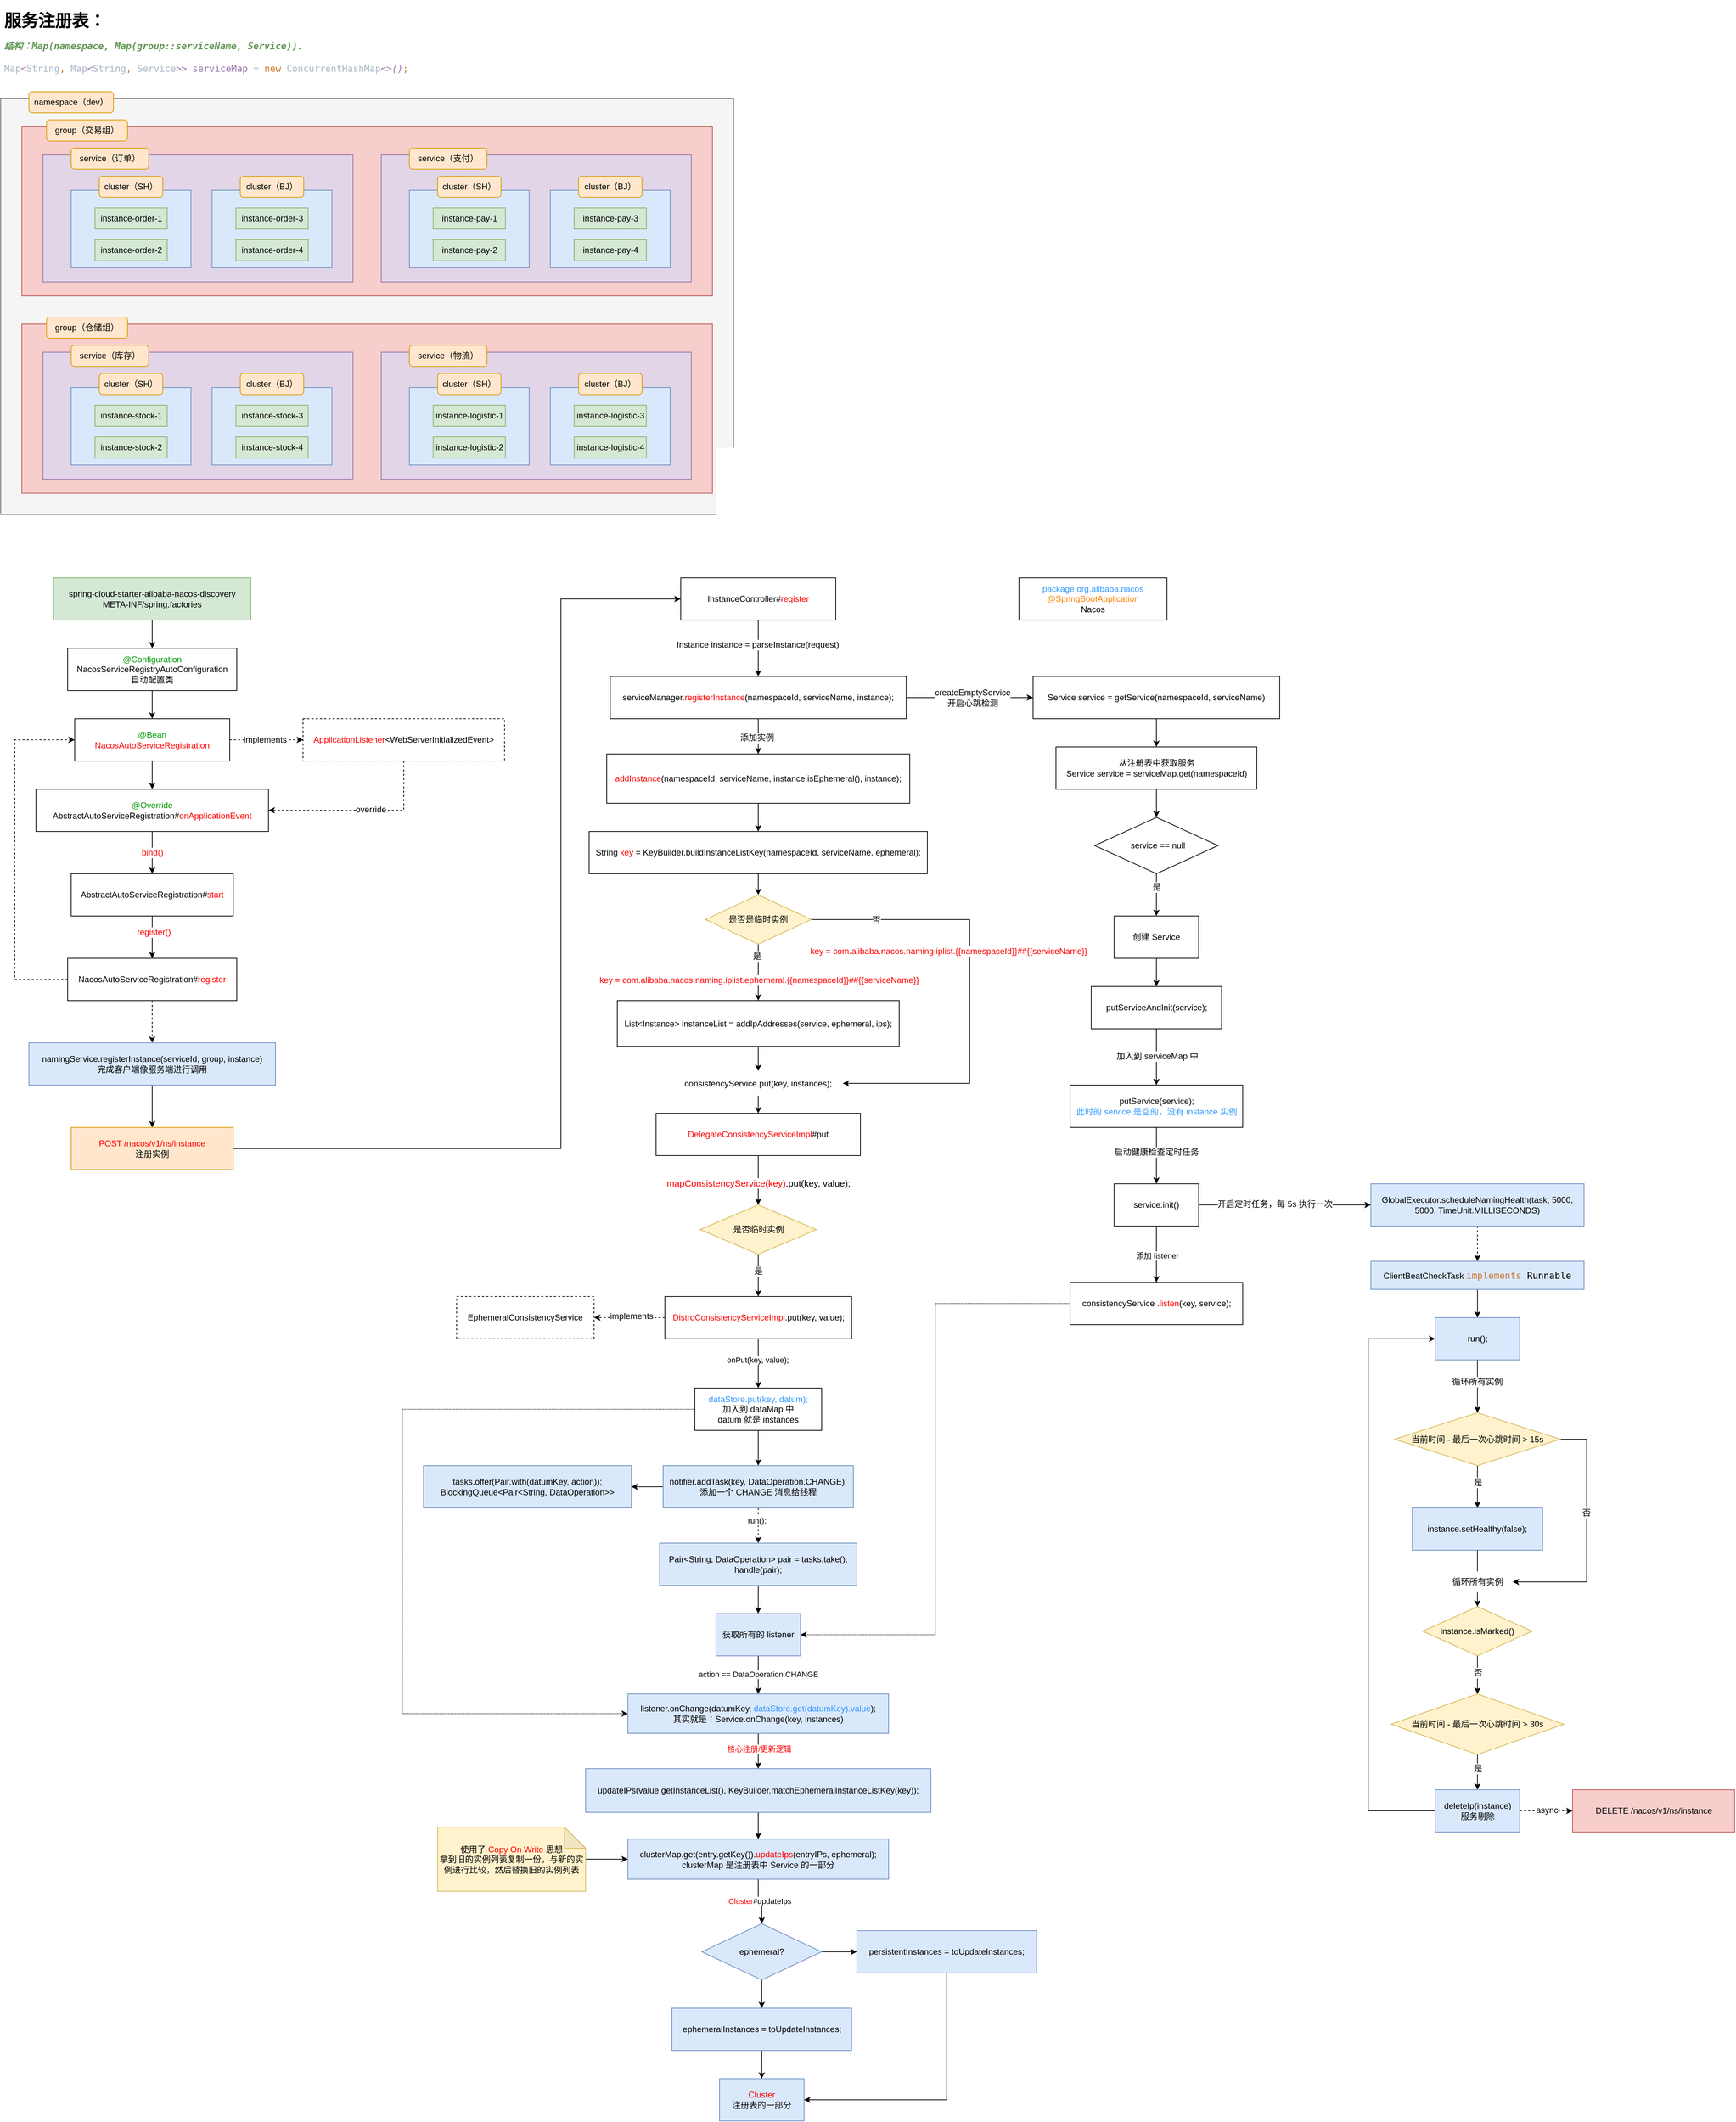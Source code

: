 <mxfile version="15.9.6" type="github">
  <diagram id="hunALPwYAO61CZnnPAhh" name="Page-1">
    <mxGraphModel dx="1395" dy="769" grid="1" gridSize="10" guides="1" tooltips="1" connect="1" arrows="1" fold="1" page="1" pageScale="1" pageWidth="827" pageHeight="1169" math="0" shadow="0">
      <root>
        <mxCell id="0" />
        <mxCell id="1" parent="0" />
        <mxCell id="QPYpN62NB8-uVr394qq1-2" value="&lt;span style=&quot;color: rgb(51 , 153 , 255)&quot;&gt;package org.alibaba.nacos&lt;/span&gt;&lt;font color=&quot;#ff8000&quot;&gt;&lt;br&gt;@SpringBootApplication&lt;br&gt;&lt;/font&gt;Nacos" style="rounded=0;whiteSpace=wrap;html=1;" parent="1" vertex="1">
          <mxGeometry x="1505" y="850" width="210" height="60" as="geometry" />
        </mxCell>
        <mxCell id="zgKmjXe5RocedFzESMuj-3" value="" style="edgeStyle=orthogonalEdgeStyle;rounded=0;orthogonalLoop=1;jettySize=auto;html=1;" parent="1" source="zgKmjXe5RocedFzESMuj-1" target="zgKmjXe5RocedFzESMuj-2" edge="1">
          <mxGeometry relative="1" as="geometry" />
        </mxCell>
        <mxCell id="zgKmjXe5RocedFzESMuj-1" value="spring-cloud-starter-alibaba-nacos-discovery&lt;br&gt;META-INF/spring.factories" style="rounded=0;whiteSpace=wrap;html=1;fillColor=#d5e8d4;strokeColor=#82b366;" parent="1" vertex="1">
          <mxGeometry x="135" y="850" width="280" height="60" as="geometry" />
        </mxCell>
        <mxCell id="zgKmjXe5RocedFzESMuj-6" value="" style="edgeStyle=orthogonalEdgeStyle;rounded=0;orthogonalLoop=1;jettySize=auto;html=1;fontFamily=Helvetica;fontSize=12;fontColor=none;" parent="1" source="zgKmjXe5RocedFzESMuj-2" target="zgKmjXe5RocedFzESMuj-5" edge="1">
          <mxGeometry relative="1" as="geometry" />
        </mxCell>
        <mxCell id="zgKmjXe5RocedFzESMuj-2" value="&lt;font color=&quot;#009900&quot;&gt;@Configuration&lt;br&gt;&lt;/font&gt;NacosServiceRegistryAutoConfiguration&lt;br&gt;自动配置类" style="whiteSpace=wrap;html=1;rounded=0;" parent="1" vertex="1">
          <mxGeometry x="155" y="950" width="240" height="60" as="geometry" />
        </mxCell>
        <mxCell id="zgKmjXe5RocedFzESMuj-8" value="" style="edgeStyle=orthogonalEdgeStyle;rounded=0;orthogonalLoop=1;jettySize=auto;html=1;fontFamily=Helvetica;fontSize=12;fontColor=none;dashed=1;" parent="1" source="zgKmjXe5RocedFzESMuj-5" target="zgKmjXe5RocedFzESMuj-7" edge="1">
          <mxGeometry relative="1" as="geometry" />
        </mxCell>
        <mxCell id="zgKmjXe5RocedFzESMuj-9" value="implements" style="edgeLabel;html=1;align=center;verticalAlign=middle;resizable=0;points=[];fontSize=12;fontFamily=Helvetica;fontColor=none;" parent="zgKmjXe5RocedFzESMuj-8" vertex="1" connectable="0">
          <mxGeometry x="0.038" y="-3" relative="1" as="geometry">
            <mxPoint x="-4" y="-3" as="offset" />
          </mxGeometry>
        </mxCell>
        <mxCell id="zgKmjXe5RocedFzESMuj-14" value="" style="edgeStyle=orthogonalEdgeStyle;rounded=0;orthogonalLoop=1;jettySize=auto;html=1;fontFamily=Helvetica;fontSize=12;fontColor=none;" parent="1" source="zgKmjXe5RocedFzESMuj-5" target="zgKmjXe5RocedFzESMuj-13" edge="1">
          <mxGeometry relative="1" as="geometry" />
        </mxCell>
        <mxCell id="zgKmjXe5RocedFzESMuj-5" value="&lt;font color=&quot;#009900&quot;&gt;@Bean&lt;br&gt;&lt;/font&gt;&lt;font color=&quot;#ff0000&quot;&gt;NacosAutoServiceRegistration&lt;/font&gt;" style="whiteSpace=wrap;html=1;rounded=0;" parent="1" vertex="1">
          <mxGeometry x="165" y="1050" width="220" height="60" as="geometry" />
        </mxCell>
        <mxCell id="zgKmjXe5RocedFzESMuj-23" style="edgeStyle=orthogonalEdgeStyle;rounded=0;orthogonalLoop=1;jettySize=auto;html=1;entryX=1;entryY=0.5;entryDx=0;entryDy=0;fontFamily=Helvetica;fontSize=12;fontColor=#FF0000;dashed=1;" parent="1" source="zgKmjXe5RocedFzESMuj-7" target="zgKmjXe5RocedFzESMuj-13" edge="1">
          <mxGeometry relative="1" as="geometry">
            <Array as="points">
              <mxPoint x="632" y="1180" />
            </Array>
          </mxGeometry>
        </mxCell>
        <mxCell id="zgKmjXe5RocedFzESMuj-24" value="override" style="edgeLabel;html=1;align=center;verticalAlign=middle;resizable=0;points=[];fontSize=12;fontFamily=Helvetica;fontColor=#000000;" parent="zgKmjXe5RocedFzESMuj-23" vertex="1" connectable="0">
          <mxGeometry x="-0.107" y="-1" relative="1" as="geometry">
            <mxPoint as="offset" />
          </mxGeometry>
        </mxCell>
        <mxCell id="zgKmjXe5RocedFzESMuj-7" value="&lt;font color=&quot;#ff0000&quot;&gt;ApplicationListener&lt;/font&gt;&amp;lt;WebServerInitializedEvent&amp;gt;" style="whiteSpace=wrap;html=1;rounded=0;dashed=1;" parent="1" vertex="1">
          <mxGeometry x="489" y="1050" width="286" height="60" as="geometry" />
        </mxCell>
        <mxCell id="zgKmjXe5RocedFzESMuj-18" value="bind()" style="edgeStyle=orthogonalEdgeStyle;rounded=0;orthogonalLoop=1;jettySize=auto;html=1;fontFamily=Helvetica;fontSize=12;fontColor=#FF0000;" parent="1" source="zgKmjXe5RocedFzESMuj-13" target="zgKmjXe5RocedFzESMuj-17" edge="1">
          <mxGeometry relative="1" as="geometry" />
        </mxCell>
        <mxCell id="zgKmjXe5RocedFzESMuj-13" value="&lt;font color=&quot;#009900&quot;&gt;@Override&lt;/font&gt;&lt;br&gt;AbstractAutoServiceRegistration#&lt;font color=&quot;#ff0000&quot;&gt;onApplicationEvent&lt;/font&gt;" style="whiteSpace=wrap;html=1;rounded=0;" parent="1" vertex="1">
          <mxGeometry x="110" y="1150" width="330" height="60" as="geometry" />
        </mxCell>
        <mxCell id="zgKmjXe5RocedFzESMuj-20" value="" style="edgeStyle=orthogonalEdgeStyle;rounded=0;orthogonalLoop=1;jettySize=auto;html=1;fontFamily=Helvetica;fontSize=12;fontColor=#FF0000;" parent="1" source="zgKmjXe5RocedFzESMuj-17" target="zgKmjXe5RocedFzESMuj-19" edge="1">
          <mxGeometry relative="1" as="geometry" />
        </mxCell>
        <mxCell id="zgKmjXe5RocedFzESMuj-22" value="register()" style="edgeLabel;html=1;align=center;verticalAlign=middle;resizable=0;points=[];fontSize=12;fontFamily=Helvetica;fontColor=#FF0000;" parent="zgKmjXe5RocedFzESMuj-20" vertex="1" connectable="0">
          <mxGeometry x="-0.257" y="2" relative="1" as="geometry">
            <mxPoint as="offset" />
          </mxGeometry>
        </mxCell>
        <mxCell id="zgKmjXe5RocedFzESMuj-17" value="AbstractAutoServiceRegistration#&lt;font color=&quot;#ff0000&quot;&gt;start&lt;/font&gt;" style="whiteSpace=wrap;html=1;rounded=0;" parent="1" vertex="1">
          <mxGeometry x="160" y="1270" width="230" height="60" as="geometry" />
        </mxCell>
        <mxCell id="zgKmjXe5RocedFzESMuj-28" value="" style="edgeStyle=orthogonalEdgeStyle;rounded=0;orthogonalLoop=1;jettySize=auto;html=1;dashed=1;fontFamily=Helvetica;fontSize=12;fontColor=#FF0000;" parent="1" source="zgKmjXe5RocedFzESMuj-19" target="zgKmjXe5RocedFzESMuj-27" edge="1">
          <mxGeometry relative="1" as="geometry" />
        </mxCell>
        <mxCell id="2PmmHMX1RF9NsNLcKvbn-105" style="edgeStyle=orthogonalEdgeStyle;rounded=0;orthogonalLoop=1;jettySize=auto;html=1;exitX=0;exitY=0.5;exitDx=0;exitDy=0;entryX=0;entryY=0.5;entryDx=0;entryDy=0;fontColor=#FF0000;dashed=1;" edge="1" parent="1" source="zgKmjXe5RocedFzESMuj-19" target="zgKmjXe5RocedFzESMuj-5">
          <mxGeometry relative="1" as="geometry">
            <Array as="points">
              <mxPoint x="80" y="1420" />
              <mxPoint x="80" y="1080" />
            </Array>
          </mxGeometry>
        </mxCell>
        <mxCell id="zgKmjXe5RocedFzESMuj-19" value="NacosAutoServiceRegistration#&lt;font color=&quot;#ff0000&quot;&gt;register&lt;/font&gt;" style="whiteSpace=wrap;html=1;rounded=0;" parent="1" vertex="1">
          <mxGeometry x="155" y="1390" width="240" height="60" as="geometry" />
        </mxCell>
        <mxCell id="zgKmjXe5RocedFzESMuj-30" value="" style="edgeStyle=orthogonalEdgeStyle;rounded=0;orthogonalLoop=1;jettySize=auto;html=1;fontFamily=Helvetica;fontSize=12;fontColor=#009900;" parent="1" source="zgKmjXe5RocedFzESMuj-27" target="zgKmjXe5RocedFzESMuj-29" edge="1">
          <mxGeometry relative="1" as="geometry" />
        </mxCell>
        <mxCell id="zgKmjXe5RocedFzESMuj-27" value="namingService.registerInstance(serviceId, group, instance)&lt;br&gt;完成客户端像服务端进行调用" style="whiteSpace=wrap;html=1;rounded=0;fillColor=#dae8fc;strokeColor=#6c8ebf;" parent="1" vertex="1">
          <mxGeometry x="100" y="1510" width="350" height="60" as="geometry" />
        </mxCell>
        <mxCell id="zgKmjXe5RocedFzESMuj-32" style="edgeStyle=orthogonalEdgeStyle;rounded=0;orthogonalLoop=1;jettySize=auto;html=1;exitX=1;exitY=0.5;exitDx=0;exitDy=0;fontFamily=Helvetica;fontSize=12;fontColor=#000000;entryX=0;entryY=0.5;entryDx=0;entryDy=0;" parent="1" source="zgKmjXe5RocedFzESMuj-29" target="zgKmjXe5RocedFzESMuj-31" edge="1">
          <mxGeometry relative="1" as="geometry">
            <mxPoint x="825" y="1440" as="targetPoint" />
            <Array as="points">
              <mxPoint x="855" y="1660" />
              <mxPoint x="855" y="880" />
            </Array>
          </mxGeometry>
        </mxCell>
        <mxCell id="zgKmjXe5RocedFzESMuj-29" value="&lt;font color=&quot;#ff0000&quot;&gt;POST /nacos/v1/ns/instance&lt;/font&gt;&lt;br&gt;注册实例" style="whiteSpace=wrap;html=1;rounded=0;fillColor=#ffe6cc;strokeColor=#d79b00;" parent="1" vertex="1">
          <mxGeometry x="160" y="1630" width="230" height="60" as="geometry" />
        </mxCell>
        <mxCell id="zgKmjXe5RocedFzESMuj-34" value="" style="edgeStyle=orthogonalEdgeStyle;rounded=0;orthogonalLoop=1;jettySize=auto;html=1;fontFamily=Helvetica;fontSize=12;fontColor=#000000;" parent="1" source="zgKmjXe5RocedFzESMuj-31" target="zgKmjXe5RocedFzESMuj-33" edge="1">
          <mxGeometry relative="1" as="geometry" />
        </mxCell>
        <mxCell id="zgKmjXe5RocedFzESMuj-35" value="Instance instance = parseInstance(request)" style="edgeLabel;html=1;align=center;verticalAlign=middle;resizable=0;points=[];fontSize=12;fontFamily=Helvetica;fontColor=#000000;" parent="zgKmjXe5RocedFzESMuj-34" vertex="1" connectable="0">
          <mxGeometry x="-0.125" y="-1" relative="1" as="geometry">
            <mxPoint as="offset" />
          </mxGeometry>
        </mxCell>
        <mxCell id="zgKmjXe5RocedFzESMuj-31" value="&lt;font color=&quot;#000000&quot;&gt;InstanceController#&lt;/font&gt;&lt;font color=&quot;#ff0000&quot;&gt;register&lt;/font&gt;" style="rounded=0;whiteSpace=wrap;html=1;fontFamily=Helvetica;fontSize=12;fontColor=#009900;fillColor=none;gradientColor=none;" parent="1" vertex="1">
          <mxGeometry x="1025" y="850" width="220" height="60" as="geometry" />
        </mxCell>
        <mxCell id="zgKmjXe5RocedFzESMuj-37" value="" style="edgeStyle=orthogonalEdgeStyle;rounded=0;orthogonalLoop=1;jettySize=auto;html=1;fontFamily=Helvetica;fontSize=12;fontColor=#000000;" parent="1" source="zgKmjXe5RocedFzESMuj-33" target="zgKmjXe5RocedFzESMuj-36" edge="1">
          <mxGeometry relative="1" as="geometry" />
        </mxCell>
        <mxCell id="zgKmjXe5RocedFzESMuj-38" value="createEmptyService&lt;br&gt;开启心跳检测" style="edgeLabel;html=1;align=center;verticalAlign=middle;resizable=0;points=[];fontSize=12;fontFamily=Helvetica;fontColor=#000000;" parent="zgKmjXe5RocedFzESMuj-37" vertex="1" connectable="0">
          <mxGeometry x="-0.365" y="-4" relative="1" as="geometry">
            <mxPoint x="37" y="-4" as="offset" />
          </mxGeometry>
        </mxCell>
        <mxCell id="zgKmjXe5RocedFzESMuj-100" value="" style="edgeStyle=orthogonalEdgeStyle;rounded=0;orthogonalLoop=1;jettySize=auto;html=1;fontFamily=Helvetica;fontSize=12;fontColor=#000000;" parent="1" source="zgKmjXe5RocedFzESMuj-33" target="zgKmjXe5RocedFzESMuj-99" edge="1">
          <mxGeometry relative="1" as="geometry" />
        </mxCell>
        <mxCell id="zgKmjXe5RocedFzESMuj-101" value="添加实例" style="edgeLabel;html=1;align=center;verticalAlign=middle;resizable=0;points=[];fontSize=12;fontFamily=Helvetica;fontColor=#000000;" parent="zgKmjXe5RocedFzESMuj-100" vertex="1" connectable="0">
          <mxGeometry x="0.05" y="-2" relative="1" as="geometry">
            <mxPoint as="offset" />
          </mxGeometry>
        </mxCell>
        <mxCell id="zgKmjXe5RocedFzESMuj-33" value="&lt;font color=&quot;#000000&quot;&gt;serviceManager.&lt;/font&gt;&lt;font color=&quot;#ff0000&quot;&gt;registerInstance&lt;/font&gt;&lt;font color=&quot;#000000&quot;&gt;(namespaceId, serviceName, instance);&lt;/font&gt;" style="whiteSpace=wrap;html=1;fillColor=none;fontColor=#009900;rounded=0;gradientColor=none;" parent="1" vertex="1">
          <mxGeometry x="925" y="990" width="420" height="60" as="geometry" />
        </mxCell>
        <mxCell id="zgKmjXe5RocedFzESMuj-40" value="" style="edgeStyle=orthogonalEdgeStyle;rounded=0;orthogonalLoop=1;jettySize=auto;html=1;fontFamily=Helvetica;fontSize=12;fontColor=#000000;" parent="1" source="zgKmjXe5RocedFzESMuj-36" target="zgKmjXe5RocedFzESMuj-39" edge="1">
          <mxGeometry relative="1" as="geometry" />
        </mxCell>
        <mxCell id="zgKmjXe5RocedFzESMuj-36" value="&lt;font color=&quot;#000000&quot;&gt;Service service = getService(namespaceId, serviceName)&lt;/font&gt;" style="whiteSpace=wrap;html=1;fillColor=none;fontColor=#009900;rounded=0;gradientColor=none;" parent="1" vertex="1">
          <mxGeometry x="1525" y="990" width="350" height="60" as="geometry" />
        </mxCell>
        <mxCell id="zgKmjXe5RocedFzESMuj-46" value="" style="edgeStyle=orthogonalEdgeStyle;rounded=0;orthogonalLoop=1;jettySize=auto;html=1;fontFamily=Helvetica;fontSize=12;fontColor=#000000;" parent="1" source="zgKmjXe5RocedFzESMuj-39" target="zgKmjXe5RocedFzESMuj-45" edge="1">
          <mxGeometry relative="1" as="geometry" />
        </mxCell>
        <mxCell id="zgKmjXe5RocedFzESMuj-39" value="&lt;span style=&quot;color: rgb(0 , 0 , 0) ; background-color: rgb(255 , 255 , 255)&quot;&gt;从注册表中获取服务&lt;/span&gt;&lt;br style=&quot;color: rgb(0 , 0 , 0)&quot;&gt;&lt;span style=&quot;color: rgb(0 , 0 , 0) ; background-color: rgb(255 , 255 , 255)&quot;&gt;Service service = serviceMap.get(namespaceId)&lt;/span&gt;" style="whiteSpace=wrap;html=1;fillColor=none;fontColor=#009900;rounded=0;gradientColor=none;" parent="1" vertex="1">
          <mxGeometry x="1557.5" y="1090" width="285" height="60" as="geometry" />
        </mxCell>
        <mxCell id="zgKmjXe5RocedFzESMuj-48" value="" style="edgeStyle=orthogonalEdgeStyle;rounded=0;orthogonalLoop=1;jettySize=auto;html=1;fontFamily=Helvetica;fontSize=12;fontColor=#000000;" parent="1" source="zgKmjXe5RocedFzESMuj-45" target="zgKmjXe5RocedFzESMuj-47" edge="1">
          <mxGeometry relative="1" as="geometry" />
        </mxCell>
        <mxCell id="zgKmjXe5RocedFzESMuj-49" value="是" style="edgeLabel;html=1;align=center;verticalAlign=middle;resizable=0;points=[];fontSize=12;fontFamily=Helvetica;fontColor=#000000;" parent="zgKmjXe5RocedFzESMuj-48" vertex="1" connectable="0">
          <mxGeometry x="-0.367" relative="1" as="geometry">
            <mxPoint as="offset" />
          </mxGeometry>
        </mxCell>
        <mxCell id="zgKmjXe5RocedFzESMuj-45" value="&lt;span style=&quot;color: rgb(0 , 0 , 0) ; background-color: rgb(255 , 255 , 255)&quot;&gt;&amp;nbsp;service == null&lt;/span&gt;" style="rhombus;whiteSpace=wrap;html=1;fillColor=none;fontColor=#009900;rounded=0;gradientColor=none;" parent="1" vertex="1">
          <mxGeometry x="1612.5" y="1190" width="175" height="80" as="geometry" />
        </mxCell>
        <mxCell id="zgKmjXe5RocedFzESMuj-51" value="" style="edgeStyle=orthogonalEdgeStyle;rounded=0;orthogonalLoop=1;jettySize=auto;html=1;fontFamily=Helvetica;fontSize=12;fontColor=#000000;" parent="1" source="zgKmjXe5RocedFzESMuj-47" target="zgKmjXe5RocedFzESMuj-50" edge="1">
          <mxGeometry relative="1" as="geometry" />
        </mxCell>
        <mxCell id="zgKmjXe5RocedFzESMuj-47" value="&lt;font color=&quot;#000000&quot;&gt;创建 Service&lt;/font&gt;" style="whiteSpace=wrap;html=1;fillColor=none;fontColor=#009900;rounded=0;gradientColor=none;" parent="1" vertex="1">
          <mxGeometry x="1640" y="1330" width="120" height="60" as="geometry" />
        </mxCell>
        <mxCell id="zgKmjXe5RocedFzESMuj-54" value="" style="edgeStyle=orthogonalEdgeStyle;rounded=0;orthogonalLoop=1;jettySize=auto;html=1;fontFamily=Helvetica;fontSize=12;fontColor=#000000;" parent="1" source="zgKmjXe5RocedFzESMuj-50" target="zgKmjXe5RocedFzESMuj-53" edge="1">
          <mxGeometry relative="1" as="geometry" />
        </mxCell>
        <mxCell id="zgKmjXe5RocedFzESMuj-55" value="加入到&amp;nbsp;serviceMap 中" style="edgeLabel;html=1;align=center;verticalAlign=middle;resizable=0;points=[];fontSize=12;fontFamily=Helvetica;fontColor=#000000;" parent="zgKmjXe5RocedFzESMuj-54" vertex="1" connectable="0">
          <mxGeometry x="-0.025" y="1" relative="1" as="geometry">
            <mxPoint as="offset" />
          </mxGeometry>
        </mxCell>
        <mxCell id="zgKmjXe5RocedFzESMuj-50" value="&lt;font color=&quot;#000000&quot;&gt;putServiceAndInit(service);&lt;/font&gt;" style="whiteSpace=wrap;html=1;fillColor=none;fontColor=#009900;rounded=0;gradientColor=none;" parent="1" vertex="1">
          <mxGeometry x="1607.5" y="1430" width="185" height="60" as="geometry" />
        </mxCell>
        <mxCell id="zgKmjXe5RocedFzESMuj-57" value="" style="edgeStyle=orthogonalEdgeStyle;rounded=0;orthogonalLoop=1;jettySize=auto;html=1;fontFamily=Helvetica;fontSize=12;fontColor=#000000;" parent="1" source="zgKmjXe5RocedFzESMuj-53" target="zgKmjXe5RocedFzESMuj-56" edge="1">
          <mxGeometry relative="1" as="geometry" />
        </mxCell>
        <mxCell id="zgKmjXe5RocedFzESMuj-58" value="启动健康检查定时任务" style="edgeLabel;html=1;align=center;verticalAlign=middle;resizable=0;points=[];fontSize=12;fontFamily=Helvetica;fontColor=#000000;" parent="zgKmjXe5RocedFzESMuj-57" vertex="1" connectable="0">
          <mxGeometry x="-0.125" relative="1" as="geometry">
            <mxPoint as="offset" />
          </mxGeometry>
        </mxCell>
        <mxCell id="zgKmjXe5RocedFzESMuj-53" value="&lt;font color=&quot;#000000&quot;&gt;putService(service);&lt;/font&gt;&lt;br&gt;&lt;font color=&quot;#3399ff&quot;&gt;此时的 service 是空的，没有 instance 实例&lt;/font&gt;" style="whiteSpace=wrap;html=1;fillColor=none;fontColor=#009900;rounded=0;gradientColor=none;" parent="1" vertex="1">
          <mxGeometry x="1577.5" y="1570" width="245" height="60" as="geometry" />
        </mxCell>
        <mxCell id="zgKmjXe5RocedFzESMuj-60" value="" style="edgeStyle=orthogonalEdgeStyle;rounded=0;orthogonalLoop=1;jettySize=auto;html=1;fontFamily=Helvetica;fontSize=12;fontColor=#3399FF;" parent="1" source="zgKmjXe5RocedFzESMuj-56" target="zgKmjXe5RocedFzESMuj-59" edge="1">
          <mxGeometry relative="1" as="geometry" />
        </mxCell>
        <mxCell id="zgKmjXe5RocedFzESMuj-61" value="开启定时任务，每 5s 执行一次" style="edgeLabel;html=1;align=center;verticalAlign=middle;resizable=0;points=[];fontSize=12;fontFamily=Helvetica;fontColor=#000000;" parent="zgKmjXe5RocedFzESMuj-60" vertex="1" connectable="0">
          <mxGeometry x="-0.12" y="1" relative="1" as="geometry">
            <mxPoint as="offset" />
          </mxGeometry>
        </mxCell>
        <mxCell id="2PmmHMX1RF9NsNLcKvbn-2" value="" style="edgeStyle=orthogonalEdgeStyle;rounded=0;orthogonalLoop=1;jettySize=auto;html=1;fontColor=#000000;" edge="1" parent="1" source="zgKmjXe5RocedFzESMuj-56" target="2PmmHMX1RF9NsNLcKvbn-1">
          <mxGeometry relative="1" as="geometry" />
        </mxCell>
        <mxCell id="2PmmHMX1RF9NsNLcKvbn-3" value="添加 listener" style="edgeLabel;html=1;align=center;verticalAlign=middle;resizable=0;points=[];fontColor=#000000;" vertex="1" connectable="0" parent="2PmmHMX1RF9NsNLcKvbn-2">
          <mxGeometry x="0.05" y="1" relative="1" as="geometry">
            <mxPoint as="offset" />
          </mxGeometry>
        </mxCell>
        <mxCell id="zgKmjXe5RocedFzESMuj-56" value="&lt;font color=&quot;#000000&quot;&gt;service.init()&lt;/font&gt;" style="whiteSpace=wrap;html=1;fillColor=none;fontColor=#009900;rounded=0;gradientColor=none;" parent="1" vertex="1">
          <mxGeometry x="1640" y="1710" width="120" height="60" as="geometry" />
        </mxCell>
        <mxCell id="zgKmjXe5RocedFzESMuj-65" value="" style="edgeStyle=orthogonalEdgeStyle;rounded=0;orthogonalLoop=1;jettySize=auto;html=1;fontFamily=Helvetica;fontSize=12;fontColor=#000000;dashed=1;" parent="1" source="zgKmjXe5RocedFzESMuj-59" target="zgKmjXe5RocedFzESMuj-64" edge="1">
          <mxGeometry relative="1" as="geometry" />
        </mxCell>
        <mxCell id="zgKmjXe5RocedFzESMuj-59" value="&lt;font color=&quot;#000000&quot;&gt;GlobalExecutor.scheduleNamingHealth(task, 5000, 5000, TimeUnit.MILLISECONDS)&lt;/font&gt;" style="whiteSpace=wrap;html=1;fillColor=#dae8fc;rounded=0;strokeColor=#6c8ebf;" parent="1" vertex="1">
          <mxGeometry x="2004.35" y="1710" width="302.5" height="60" as="geometry" />
        </mxCell>
        <mxCell id="zgKmjXe5RocedFzESMuj-67" value="" style="edgeStyle=orthogonalEdgeStyle;rounded=0;orthogonalLoop=1;jettySize=auto;html=1;fontFamily=Helvetica;fontSize=12;fontColor=#000000;exitX=0.5;exitY=1;exitDx=0;exitDy=0;" parent="1" source="zgKmjXe5RocedFzESMuj-77" target="zgKmjXe5RocedFzESMuj-70" edge="1">
          <mxGeometry relative="1" as="geometry">
            <mxPoint x="2260.6" y="2010" as="sourcePoint" />
            <mxPoint x="2155.6" y="2035" as="targetPoint" />
            <Array as="points">
              <mxPoint x="2155.6" y="1990" />
              <mxPoint x="2155.6" y="1990" />
            </Array>
          </mxGeometry>
        </mxCell>
        <mxCell id="zgKmjXe5RocedFzESMuj-68" value="循环所有实例" style="edgeLabel;html=1;align=center;verticalAlign=middle;resizable=0;points=[];fontSize=12;fontFamily=Helvetica;fontColor=#000000;" parent="zgKmjXe5RocedFzESMuj-67" vertex="1" connectable="0">
          <mxGeometry x="-0.173" y="-1" relative="1" as="geometry">
            <mxPoint as="offset" />
          </mxGeometry>
        </mxCell>
        <mxCell id="zgKmjXe5RocedFzESMuj-78" value="" style="edgeStyle=orthogonalEdgeStyle;rounded=0;orthogonalLoop=1;jettySize=auto;html=1;fontFamily=Helvetica;fontSize=12;fontColor=#000000;" parent="1" source="zgKmjXe5RocedFzESMuj-64" target="zgKmjXe5RocedFzESMuj-77" edge="1">
          <mxGeometry relative="1" as="geometry" />
        </mxCell>
        <mxCell id="zgKmjXe5RocedFzESMuj-64" value="ClientBeatCheckTask&amp;nbsp;&lt;span style=&quot;font-family: &amp;#34;jetbrains mono&amp;#34; , monospace ; font-size: 9.8pt ; color: rgb(204 , 120 , 50)&quot;&gt;implements &lt;/span&gt;&lt;span style=&quot;font-family: &amp;#34;jetbrains mono&amp;#34; , monospace ; font-size: 9.8pt&quot;&gt;&lt;font color=&quot;#000000&quot;&gt;Runnable&lt;/font&gt;&lt;/span&gt;" style="whiteSpace=wrap;html=1;fillColor=#dae8fc;rounded=0;strokeColor=#6c8ebf;" parent="1" vertex="1">
          <mxGeometry x="2004.35" y="1820" width="302.5" height="40" as="geometry" />
        </mxCell>
        <mxCell id="zgKmjXe5RocedFzESMuj-72" value="" style="edgeStyle=orthogonalEdgeStyle;rounded=0;orthogonalLoop=1;jettySize=auto;html=1;fontFamily=Helvetica;fontSize=12;fontColor=#000000;" parent="1" source="zgKmjXe5RocedFzESMuj-70" target="zgKmjXe5RocedFzESMuj-71" edge="1">
          <mxGeometry relative="1" as="geometry" />
        </mxCell>
        <mxCell id="zgKmjXe5RocedFzESMuj-73" value="是" style="edgeLabel;html=1;align=center;verticalAlign=middle;resizable=0;points=[];fontSize=12;fontFamily=Helvetica;fontColor=#000000;" parent="zgKmjXe5RocedFzESMuj-72" vertex="1" connectable="0">
          <mxGeometry x="-0.32" y="-3" relative="1" as="geometry">
            <mxPoint x="3" y="3" as="offset" />
          </mxGeometry>
        </mxCell>
        <mxCell id="zgKmjXe5RocedFzESMuj-79" style="edgeStyle=orthogonalEdgeStyle;rounded=0;orthogonalLoop=1;jettySize=auto;html=1;exitX=1;exitY=0.5;exitDx=0;exitDy=0;fontFamily=Helvetica;fontSize=12;fontColor=#000000;entryX=1;entryY=0.5;entryDx=0;entryDy=0;" parent="1" source="zgKmjXe5RocedFzESMuj-70" target="zgKmjXe5RocedFzESMuj-81" edge="1">
          <mxGeometry relative="1" as="geometry">
            <mxPoint x="2300.6" y="2290" as="targetPoint" />
            <Array as="points">
              <mxPoint x="2310.6" y="2073" />
              <mxPoint x="2310.6" y="2275" />
            </Array>
          </mxGeometry>
        </mxCell>
        <mxCell id="zgKmjXe5RocedFzESMuj-86" value="否" style="edgeLabel;html=1;align=center;verticalAlign=middle;resizable=0;points=[];fontSize=12;fontFamily=Helvetica;fontColor=#000000;" parent="zgKmjXe5RocedFzESMuj-79" vertex="1" connectable="0">
          <mxGeometry x="-0.18" y="3" relative="1" as="geometry">
            <mxPoint x="-4" as="offset" />
          </mxGeometry>
        </mxCell>
        <mxCell id="zgKmjXe5RocedFzESMuj-70" value="当前时间 - 最后一次心跳时间 &amp;gt; 15s" style="rhombus;whiteSpace=wrap;html=1;fontFamily=Helvetica;fontSize=12;fillColor=#fff2cc;strokeColor=#d6b656;" parent="1" vertex="1">
          <mxGeometry x="2038.1" y="2035" width="235" height="75" as="geometry" />
        </mxCell>
        <mxCell id="zgKmjXe5RocedFzESMuj-71" value="instance.setHealthy(false);" style="whiteSpace=wrap;html=1;fillColor=#dae8fc;strokeColor=#6c8ebf;" parent="1" vertex="1">
          <mxGeometry x="2063.1" y="2170" width="185" height="60" as="geometry" />
        </mxCell>
        <mxCell id="zgKmjXe5RocedFzESMuj-77" value="&lt;font color=&quot;#000000&quot;&gt;run();&lt;/font&gt;" style="whiteSpace=wrap;html=1;fillColor=#dae8fc;rounded=0;strokeColor=#6c8ebf;" parent="1" vertex="1">
          <mxGeometry x="2095.6" y="1900" width="120" height="60" as="geometry" />
        </mxCell>
        <mxCell id="zgKmjXe5RocedFzESMuj-85" value="" style="edgeStyle=orthogonalEdgeStyle;rounded=0;orthogonalLoop=1;jettySize=auto;html=1;fontFamily=Helvetica;fontSize=12;fontColor=#000000;entryX=0.5;entryY=0;entryDx=0;entryDy=0;" parent="1" source="zgKmjXe5RocedFzESMuj-81" target="zgKmjXe5RocedFzESMuj-87" edge="1">
          <mxGeometry relative="1" as="geometry">
            <mxPoint x="2155.6" y="2330" as="targetPoint" />
          </mxGeometry>
        </mxCell>
        <mxCell id="zgKmjXe5RocedFzESMuj-81" value="循环所有实例" style="text;html=1;strokeColor=none;fillColor=none;align=center;verticalAlign=middle;whiteSpace=wrap;rounded=0;fontFamily=Helvetica;fontSize=12;fontColor=#000000;" parent="1" vertex="1">
          <mxGeometry x="2105.6" y="2260" width="100" height="30" as="geometry" />
        </mxCell>
        <mxCell id="zgKmjXe5RocedFzESMuj-82" value="" style="edgeStyle=orthogonalEdgeStyle;rounded=0;orthogonalLoop=1;jettySize=auto;html=1;fontFamily=Helvetica;fontSize=12;fontColor=#000000;endArrow=none;" parent="1" source="zgKmjXe5RocedFzESMuj-71" target="zgKmjXe5RocedFzESMuj-81" edge="1">
          <mxGeometry relative="1" as="geometry">
            <mxPoint x="2155.6" y="2245" as="sourcePoint" />
            <mxPoint x="2155.6" y="2325" as="targetPoint" />
          </mxGeometry>
        </mxCell>
        <mxCell id="zgKmjXe5RocedFzESMuj-90" value="" style="edgeStyle=orthogonalEdgeStyle;rounded=0;orthogonalLoop=1;jettySize=auto;html=1;fontFamily=Helvetica;fontSize=12;fontColor=#000000;" parent="1" source="zgKmjXe5RocedFzESMuj-87" target="zgKmjXe5RocedFzESMuj-89" edge="1">
          <mxGeometry relative="1" as="geometry" />
        </mxCell>
        <mxCell id="zgKmjXe5RocedFzESMuj-91" value="否" style="edgeLabel;html=1;align=center;verticalAlign=middle;resizable=0;points=[];fontSize=12;fontFamily=Helvetica;fontColor=#000000;" parent="zgKmjXe5RocedFzESMuj-90" vertex="1" connectable="0">
          <mxGeometry x="-0.111" relative="1" as="geometry">
            <mxPoint as="offset" />
          </mxGeometry>
        </mxCell>
        <mxCell id="zgKmjXe5RocedFzESMuj-87" value="instance.isMarked()" style="rhombus;whiteSpace=wrap;html=1;fontFamily=Helvetica;fontSize=12;fillColor=#fff2cc;strokeColor=#d6b656;" parent="1" vertex="1">
          <mxGeometry x="2078.1" y="2310" width="155" height="70" as="geometry" />
        </mxCell>
        <mxCell id="zgKmjXe5RocedFzESMuj-93" value="" style="edgeStyle=orthogonalEdgeStyle;rounded=0;orthogonalLoop=1;jettySize=auto;html=1;fontFamily=Helvetica;fontSize=12;fontColor=#000000;" parent="1" source="zgKmjXe5RocedFzESMuj-89" target="zgKmjXe5RocedFzESMuj-92" edge="1">
          <mxGeometry relative="1" as="geometry" />
        </mxCell>
        <mxCell id="zgKmjXe5RocedFzESMuj-94" value="是" style="edgeLabel;html=1;align=center;verticalAlign=middle;resizable=0;points=[];fontSize=12;fontFamily=Helvetica;fontColor=#000000;" parent="zgKmjXe5RocedFzESMuj-93" vertex="1" connectable="0">
          <mxGeometry x="-0.2" relative="1" as="geometry">
            <mxPoint as="offset" />
          </mxGeometry>
        </mxCell>
        <mxCell id="zgKmjXe5RocedFzESMuj-89" value="当前时间 - 最后一次心跳时间 &amp;gt; 30s" style="rhombus;whiteSpace=wrap;html=1;fillColor=#fff2cc;strokeColor=#d6b656;" parent="1" vertex="1">
          <mxGeometry x="2033.1" y="2434" width="245" height="86" as="geometry" />
        </mxCell>
        <mxCell id="zgKmjXe5RocedFzESMuj-95" style="edgeStyle=orthogonalEdgeStyle;rounded=0;orthogonalLoop=1;jettySize=auto;html=1;exitX=0;exitY=0.5;exitDx=0;exitDy=0;fontFamily=Helvetica;fontSize=12;fontColor=#000000;entryX=0;entryY=0.5;entryDx=0;entryDy=0;" parent="1" source="zgKmjXe5RocedFzESMuj-92" target="zgKmjXe5RocedFzESMuj-77" edge="1">
          <mxGeometry relative="1" as="geometry">
            <mxPoint x="1930.6" y="2230" as="targetPoint" />
            <Array as="points">
              <mxPoint x="2000.6" y="2600" />
              <mxPoint x="2000.6" y="1930" />
            </Array>
          </mxGeometry>
        </mxCell>
        <mxCell id="zgKmjXe5RocedFzESMuj-97" style="edgeStyle=orthogonalEdgeStyle;rounded=0;orthogonalLoop=1;jettySize=auto;html=1;exitX=1;exitY=0.5;exitDx=0;exitDy=0;entryX=0;entryY=0.5;entryDx=0;entryDy=0;fontFamily=Helvetica;fontSize=12;fontColor=#000000;dashed=1;" parent="1" source="zgKmjXe5RocedFzESMuj-92" target="zgKmjXe5RocedFzESMuj-96" edge="1">
          <mxGeometry relative="1" as="geometry" />
        </mxCell>
        <mxCell id="zgKmjXe5RocedFzESMuj-98" value="async" style="edgeLabel;html=1;align=center;verticalAlign=middle;resizable=0;points=[];fontSize=12;fontFamily=Helvetica;fontColor=#000000;" parent="zgKmjXe5RocedFzESMuj-97" vertex="1" connectable="0">
          <mxGeometry x="0.013" y="1" relative="1" as="geometry">
            <mxPoint as="offset" />
          </mxGeometry>
        </mxCell>
        <mxCell id="zgKmjXe5RocedFzESMuj-92" value="deleteIp(instance)&lt;br&gt;服务剔除" style="whiteSpace=wrap;html=1;fillColor=#dae8fc;strokeColor=#6c8ebf;" parent="1" vertex="1">
          <mxGeometry x="2095.6" y="2570" width="120" height="60" as="geometry" />
        </mxCell>
        <mxCell id="zgKmjXe5RocedFzESMuj-96" value="DELETE /nacos/v1/ns/instance" style="whiteSpace=wrap;html=1;rounded=0;fillColor=#f8cecc;strokeColor=#b85450;" parent="1" vertex="1">
          <mxGeometry x="2290.6" y="2570" width="230" height="60" as="geometry" />
        </mxCell>
        <mxCell id="zgKmjXe5RocedFzESMuj-108" style="edgeStyle=orthogonalEdgeStyle;rounded=0;orthogonalLoop=1;jettySize=auto;html=1;exitX=0.5;exitY=1;exitDx=0;exitDy=0;entryX=0.5;entryY=0;entryDx=0;entryDy=0;fontFamily=Helvetica;fontSize=12;fontColor=#000000;" parent="1" source="zgKmjXe5RocedFzESMuj-99" target="zgKmjXe5RocedFzESMuj-107" edge="1">
          <mxGeometry relative="1" as="geometry" />
        </mxCell>
        <mxCell id="zgKmjXe5RocedFzESMuj-99" value="&lt;font color=&quot;#ff0000&quot;&gt;addInstance&lt;/font&gt;&lt;font color=&quot;#000000&quot;&gt;(namespaceId, serviceName, instance.isEphemeral(), instance);&lt;/font&gt;" style="whiteSpace=wrap;html=1;fillColor=none;fontColor=#009900;rounded=0;gradientColor=none;" parent="1" vertex="1">
          <mxGeometry x="920" y="1100" width="430" height="70" as="geometry" />
        </mxCell>
        <mxCell id="zgKmjXe5RocedFzESMuj-126" style="edgeStyle=orthogonalEdgeStyle;rounded=0;orthogonalLoop=1;jettySize=auto;html=1;exitX=0.5;exitY=1;exitDx=0;exitDy=0;fontFamily=Helvetica;fontSize=12;fontColor=#FF0000;" parent="1" source="zgKmjXe5RocedFzESMuj-102" target="zgKmjXe5RocedFzESMuj-125" edge="1">
          <mxGeometry relative="1" as="geometry" />
        </mxCell>
        <mxCell id="zgKmjXe5RocedFzESMuj-102" value="&lt;font color=&quot;#000000&quot;&gt;List&amp;lt;Instance&amp;gt; instanceList = addIpAddresses(service, ephemeral, ips);&lt;/font&gt;" style="whiteSpace=wrap;html=1;fillColor=none;fontColor=#009900;rounded=0;gradientColor=none;" parent="1" vertex="1">
          <mxGeometry x="935" y="1450" width="400" height="65" as="geometry" />
        </mxCell>
        <mxCell id="zgKmjXe5RocedFzESMuj-122" value="" style="edgeStyle=orthogonalEdgeStyle;rounded=0;orthogonalLoop=1;jettySize=auto;html=1;fontFamily=Helvetica;fontSize=12;fontColor=#000000;entryX=0.5;entryY=0;entryDx=0;entryDy=0;" parent="1" source="zgKmjXe5RocedFzESMuj-104" target="zgKmjXe5RocedFzESMuj-124" edge="1">
          <mxGeometry relative="1" as="geometry">
            <mxPoint x="1135" y="1793.75" as="targetPoint" />
          </mxGeometry>
        </mxCell>
        <mxCell id="zgKmjXe5RocedFzESMuj-123" value="&lt;span style=&quot;font-size: 13.067px&quot;&gt;&lt;font color=&quot;#ff0000&quot;&gt;mapConsistencyService(key)&lt;/font&gt;.put(key, value);&lt;/span&gt;" style="edgeLabel;html=1;align=center;verticalAlign=middle;resizable=0;points=[];fontSize=12;fontFamily=Helvetica;fontColor=#000000;" parent="zgKmjXe5RocedFzESMuj-122" vertex="1" connectable="0">
          <mxGeometry x="0.095" relative="1" as="geometry">
            <mxPoint as="offset" />
          </mxGeometry>
        </mxCell>
        <mxCell id="zgKmjXe5RocedFzESMuj-104" value="&lt;font color=&quot;#ff0000&quot;&gt;DelegateConsistencyServiceImpl&lt;/font&gt;&lt;font color=&quot;#000000&quot;&gt;#put&lt;/font&gt;" style="whiteSpace=wrap;html=1;fillColor=none;fontColor=#009900;rounded=0;gradientColor=none;" parent="1" vertex="1">
          <mxGeometry x="990" y="1610" width="290" height="60" as="geometry" />
        </mxCell>
        <mxCell id="zgKmjXe5RocedFzESMuj-112" style="edgeStyle=orthogonalEdgeStyle;rounded=0;orthogonalLoop=1;jettySize=auto;html=1;exitX=0.5;exitY=1;exitDx=0;exitDy=0;entryX=0.5;entryY=0;entryDx=0;entryDy=0;fontFamily=Helvetica;fontSize=12;fontColor=#FF0000;" parent="1" source="zgKmjXe5RocedFzESMuj-107" target="zgKmjXe5RocedFzESMuj-111" edge="1">
          <mxGeometry relative="1" as="geometry" />
        </mxCell>
        <mxCell id="zgKmjXe5RocedFzESMuj-107" value="&lt;font color=&quot;#000000&quot;&gt;String &lt;/font&gt;key&lt;font color=&quot;#000000&quot;&gt; = KeyBuilder.buildInstanceListKey(namespaceId, serviceName, ephemeral);&lt;/font&gt;" style="rounded=0;whiteSpace=wrap;html=1;fontFamily=Helvetica;fontSize=12;fontColor=#FF0000;fillColor=none;gradientColor=none;" parent="1" vertex="1">
          <mxGeometry x="895" y="1210" width="480" height="60" as="geometry" />
        </mxCell>
        <mxCell id="zgKmjXe5RocedFzESMuj-113" style="edgeStyle=orthogonalEdgeStyle;rounded=0;orthogonalLoop=1;jettySize=auto;html=1;exitX=0.5;exitY=1;exitDx=0;exitDy=0;fontFamily=Helvetica;fontSize=12;fontColor=#FF0000;" parent="1" source="zgKmjXe5RocedFzESMuj-111" target="zgKmjXe5RocedFzESMuj-102" edge="1">
          <mxGeometry relative="1" as="geometry" />
        </mxCell>
        <mxCell id="zgKmjXe5RocedFzESMuj-114" value="key = com.alibaba.nacos.naming.iplist.ephemeral.{{namespaceId}}##{{serviceName}}" style="edgeLabel;html=1;align=center;verticalAlign=middle;resizable=0;points=[];fontSize=12;fontFamily=Helvetica;fontColor=#FF0000;" parent="zgKmjXe5RocedFzESMuj-113" vertex="1" connectable="0">
          <mxGeometry x="-0.091" y="1" relative="1" as="geometry">
            <mxPoint y="14" as="offset" />
          </mxGeometry>
        </mxCell>
        <mxCell id="zgKmjXe5RocedFzESMuj-117" value="是" style="edgeLabel;html=1;align=center;verticalAlign=middle;resizable=0;points=[];fontSize=12;fontFamily=Helvetica;fontColor=#000000;" parent="zgKmjXe5RocedFzESMuj-113" vertex="1" connectable="0">
          <mxGeometry x="-0.591" y="-2" relative="1" as="geometry">
            <mxPoint as="offset" />
          </mxGeometry>
        </mxCell>
        <mxCell id="zgKmjXe5RocedFzESMuj-115" style="edgeStyle=orthogonalEdgeStyle;rounded=0;orthogonalLoop=1;jettySize=auto;html=1;exitX=1;exitY=0.5;exitDx=0;exitDy=0;fontFamily=Helvetica;fontSize=12;fontColor=#FF0000;entryX=1;entryY=0.5;entryDx=0;entryDy=0;" parent="1" source="zgKmjXe5RocedFzESMuj-111" target="zgKmjXe5RocedFzESMuj-125" edge="1">
          <mxGeometry relative="1" as="geometry">
            <mxPoint x="1435" y="1500" as="targetPoint" />
            <Array as="points">
              <mxPoint x="1435" y="1335" />
              <mxPoint x="1435" y="1568" />
            </Array>
          </mxGeometry>
        </mxCell>
        <mxCell id="zgKmjXe5RocedFzESMuj-116" value="key = com.alibaba.nacos.naming.iplist.{{namespaceId}}##{{serviceName}}" style="edgeLabel;html=1;align=center;verticalAlign=middle;resizable=0;points=[];fontSize=12;fontFamily=Helvetica;fontColor=#FF0000;" parent="zgKmjXe5RocedFzESMuj-115" vertex="1" connectable="0">
          <mxGeometry x="0.076" y="-1" relative="1" as="geometry">
            <mxPoint x="-29" y="-73" as="offset" />
          </mxGeometry>
        </mxCell>
        <mxCell id="zgKmjXe5RocedFzESMuj-118" value="否" style="edgeLabel;html=1;align=center;verticalAlign=middle;resizable=0;points=[];fontSize=12;fontFamily=Helvetica;fontColor=#000000;" parent="zgKmjXe5RocedFzESMuj-115" vertex="1" connectable="0">
          <mxGeometry x="-0.711" y="-1" relative="1" as="geometry">
            <mxPoint as="offset" />
          </mxGeometry>
        </mxCell>
        <mxCell id="zgKmjXe5RocedFzESMuj-111" value="是否是临时实例" style="rhombus;whiteSpace=wrap;html=1;fontFamily=Helvetica;fontSize=12;fillColor=#fff2cc;strokeColor=#d6b656;" parent="1" vertex="1">
          <mxGeometry x="1060" y="1300" width="150" height="70" as="geometry" />
        </mxCell>
        <mxCell id="zgKmjXe5RocedFzESMuj-129" value="" style="edgeStyle=orthogonalEdgeStyle;rounded=0;orthogonalLoop=1;jettySize=auto;html=1;fontFamily=Helvetica;fontSize=12;fontColor=#FF0000;" parent="1" source="zgKmjXe5RocedFzESMuj-124" target="zgKmjXe5RocedFzESMuj-128" edge="1">
          <mxGeometry relative="1" as="geometry" />
        </mxCell>
        <mxCell id="zgKmjXe5RocedFzESMuj-130" value="是" style="edgeLabel;html=1;align=center;verticalAlign=middle;resizable=0;points=[];fontSize=12;fontFamily=Helvetica;fontColor=#000000;" parent="zgKmjXe5RocedFzESMuj-129" vertex="1" connectable="0">
          <mxGeometry x="-0.225" relative="1" as="geometry">
            <mxPoint as="offset" />
          </mxGeometry>
        </mxCell>
        <mxCell id="zgKmjXe5RocedFzESMuj-124" value="是否临时实例" style="rhombus;whiteSpace=wrap;html=1;fontFamily=Helvetica;fontSize=12;fillColor=#fff2cc;strokeColor=#d6b656;" parent="1" vertex="1">
          <mxGeometry x="1052.5" y="1740" width="165" height="70" as="geometry" />
        </mxCell>
        <mxCell id="zgKmjXe5RocedFzESMuj-127" style="edgeStyle=orthogonalEdgeStyle;rounded=0;orthogonalLoop=1;jettySize=auto;html=1;exitX=0.5;exitY=1;exitDx=0;exitDy=0;entryX=0.5;entryY=0;entryDx=0;entryDy=0;fontFamily=Helvetica;fontSize=12;fontColor=#FF0000;" parent="1" source="zgKmjXe5RocedFzESMuj-125" target="zgKmjXe5RocedFzESMuj-104" edge="1">
          <mxGeometry relative="1" as="geometry" />
        </mxCell>
        <mxCell id="zgKmjXe5RocedFzESMuj-125" value="&lt;span style=&quot;color: rgb(0 , 0 , 0) ; background-color: rgb(255 , 255 , 255)&quot;&gt;consistencyService.put(key, instances);&lt;/span&gt;" style="text;html=1;strokeColor=none;fillColor=none;align=center;verticalAlign=middle;whiteSpace=wrap;rounded=0;fontFamily=Helvetica;fontSize=12;fontColor=#FF0000;" parent="1" vertex="1">
          <mxGeometry x="1015" y="1550" width="240" height="35" as="geometry" />
        </mxCell>
        <mxCell id="zgKmjXe5RocedFzESMuj-135" value="" style="edgeStyle=orthogonalEdgeStyle;rounded=0;orthogonalLoop=1;jettySize=auto;html=1;fontFamily=Helvetica;fontSize=12;fontColor=#000000;dashed=1;" parent="1" source="zgKmjXe5RocedFzESMuj-128" target="zgKmjXe5RocedFzESMuj-134" edge="1">
          <mxGeometry relative="1" as="geometry" />
        </mxCell>
        <mxCell id="zgKmjXe5RocedFzESMuj-136" value="implements" style="edgeLabel;html=1;align=center;verticalAlign=middle;resizable=0;points=[];fontSize=12;fontFamily=Helvetica;fontColor=#000000;" parent="zgKmjXe5RocedFzESMuj-135" vertex="1" connectable="0">
          <mxGeometry x="-0.049" y="-2" relative="1" as="geometry">
            <mxPoint as="offset" />
          </mxGeometry>
        </mxCell>
        <mxCell id="i_V08WtguQDwfHYmfHOG-2" value="" style="edgeStyle=orthogonalEdgeStyle;rounded=0;orthogonalLoop=1;jettySize=auto;html=1;" parent="1" source="zgKmjXe5RocedFzESMuj-128" target="i_V08WtguQDwfHYmfHOG-1" edge="1">
          <mxGeometry relative="1" as="geometry" />
        </mxCell>
        <mxCell id="i_V08WtguQDwfHYmfHOG-3" value="onPut(key, value);" style="edgeLabel;html=1;align=center;verticalAlign=middle;resizable=0;points=[];" parent="i_V08WtguQDwfHYmfHOG-2" vertex="1" connectable="0">
          <mxGeometry x="-0.15" y="-1" relative="1" as="geometry">
            <mxPoint as="offset" />
          </mxGeometry>
        </mxCell>
        <mxCell id="zgKmjXe5RocedFzESMuj-128" value="DistroConsistencyServiceImpl&lt;font color=&quot;#000000&quot;&gt;.put(key, value);&lt;br&gt;&lt;/font&gt;" style="whiteSpace=wrap;html=1;fillColor=none;fontColor=#FF0000;gradientColor=none;strokeColor=#000000;" parent="1" vertex="1">
          <mxGeometry x="1002.5" y="1870" width="265" height="60" as="geometry" />
        </mxCell>
        <mxCell id="zgKmjXe5RocedFzESMuj-134" value="&lt;span style=&quot;color: rgb(0 , 0 , 0)&quot;&gt;EphemeralConsistencyService&lt;/span&gt;" style="whiteSpace=wrap;html=1;fillColor=none;strokeColor=#000000;fontColor=#FF0000;gradientColor=none;dashed=1;" parent="1" vertex="1">
          <mxGeometry x="707" y="1870" width="195" height="60" as="geometry" />
        </mxCell>
        <mxCell id="2PmmHMX1RF9NsNLcKvbn-5" value="" style="edgeStyle=orthogonalEdgeStyle;rounded=0;orthogonalLoop=1;jettySize=auto;html=1;fontColor=#FF0000;" edge="1" parent="1" source="i_V08WtguQDwfHYmfHOG-1" target="2PmmHMX1RF9NsNLcKvbn-4">
          <mxGeometry relative="1" as="geometry" />
        </mxCell>
        <mxCell id="2PmmHMX1RF9NsNLcKvbn-28" style="edgeStyle=orthogonalEdgeStyle;rounded=0;orthogonalLoop=1;jettySize=auto;html=1;exitX=0;exitY=0.5;exitDx=0;exitDy=0;entryX=0;entryY=0.5;entryDx=0;entryDy=0;dashed=1;dashPattern=1 1;fontColor=#3399FF;" edge="1" parent="1" source="i_V08WtguQDwfHYmfHOG-1" target="2PmmHMX1RF9NsNLcKvbn-25">
          <mxGeometry relative="1" as="geometry">
            <Array as="points">
              <mxPoint x="630" y="2030" />
              <mxPoint x="630" y="2462" />
            </Array>
          </mxGeometry>
        </mxCell>
        <mxCell id="i_V08WtguQDwfHYmfHOG-1" value="&lt;font color=&quot;#3399ff&quot;&gt;dataStore.put(key, datum);&lt;/font&gt;&lt;br&gt;&lt;font color=&quot;#000000&quot;&gt;加入到 dataMap 中&lt;/font&gt;&lt;br&gt;&lt;span style=&quot;color: rgb(0 , 0 , 0)&quot;&gt;datum 就是 instances&lt;/span&gt;&lt;font color=&quot;#000000&quot;&gt;&lt;br&gt;&lt;/font&gt;" style="whiteSpace=wrap;html=1;fillColor=none;strokeColor=#000000;fontColor=#FF0000;gradientColor=none;" parent="1" vertex="1">
          <mxGeometry x="1045" y="2000" width="180" height="60" as="geometry" />
        </mxCell>
        <mxCell id="2PmmHMX1RF9NsNLcKvbn-24" style="edgeStyle=orthogonalEdgeStyle;rounded=0;orthogonalLoop=1;jettySize=auto;html=1;exitX=0;exitY=0.5;exitDx=0;exitDy=0;entryX=1;entryY=0.5;entryDx=0;entryDy=0;fontColor=#000000;dashed=1;dashPattern=1 1;" edge="1" parent="1" source="2PmmHMX1RF9NsNLcKvbn-1" target="2PmmHMX1RF9NsNLcKvbn-22">
          <mxGeometry relative="1" as="geometry" />
        </mxCell>
        <mxCell id="2PmmHMX1RF9NsNLcKvbn-1" value="&lt;font color=&quot;#000000&quot;&gt;consistencyService .&lt;/font&gt;&lt;font color=&quot;#ff0000&quot;&gt;listen&lt;/font&gt;&lt;font color=&quot;#000000&quot;&gt;(key, service);&lt;/font&gt;" style="whiteSpace=wrap;html=1;fillColor=none;fontColor=#009900;rounded=0;gradientColor=none;" vertex="1" parent="1">
          <mxGeometry x="1577.5" y="1850" width="245" height="60" as="geometry" />
        </mxCell>
        <mxCell id="2PmmHMX1RF9NsNLcKvbn-19" value="" style="edgeStyle=orthogonalEdgeStyle;rounded=0;orthogonalLoop=1;jettySize=auto;html=1;fontColor=#000000;" edge="1" parent="1" source="2PmmHMX1RF9NsNLcKvbn-4" target="2PmmHMX1RF9NsNLcKvbn-18">
          <mxGeometry relative="1" as="geometry" />
        </mxCell>
        <mxCell id="2PmmHMX1RF9NsNLcKvbn-20" style="edgeStyle=orthogonalEdgeStyle;rounded=0;orthogonalLoop=1;jettySize=auto;html=1;exitX=0.5;exitY=1;exitDx=0;exitDy=0;entryX=0.5;entryY=0;entryDx=0;entryDy=0;dashed=1;fontColor=#000000;" edge="1" parent="1" source="2PmmHMX1RF9NsNLcKvbn-4" target="2PmmHMX1RF9NsNLcKvbn-6">
          <mxGeometry relative="1" as="geometry" />
        </mxCell>
        <mxCell id="2PmmHMX1RF9NsNLcKvbn-21" value="run();" style="edgeLabel;html=1;align=center;verticalAlign=middle;resizable=0;points=[];fontColor=#000000;" vertex="1" connectable="0" parent="2PmmHMX1RF9NsNLcKvbn-20">
          <mxGeometry x="-0.28" y="-2" relative="1" as="geometry">
            <mxPoint as="offset" />
          </mxGeometry>
        </mxCell>
        <mxCell id="2PmmHMX1RF9NsNLcKvbn-4" value="notifier&lt;font color=&quot;#000000&quot;&gt;.addTask(key, DataOperation.CHANGE);&lt;br&gt;添加一个 CHANGE 消息给线程&lt;br&gt;&lt;/font&gt;" style="whiteSpace=wrap;html=1;fillColor=#dae8fc;strokeColor=#6c8ebf;" vertex="1" parent="1">
          <mxGeometry x="1000" y="2110" width="270" height="60" as="geometry" />
        </mxCell>
        <mxCell id="2PmmHMX1RF9NsNLcKvbn-23" value="" style="edgeStyle=orthogonalEdgeStyle;rounded=0;orthogonalLoop=1;jettySize=auto;html=1;fontColor=#000000;" edge="1" parent="1" source="2PmmHMX1RF9NsNLcKvbn-6" target="2PmmHMX1RF9NsNLcKvbn-22">
          <mxGeometry relative="1" as="geometry" />
        </mxCell>
        <mxCell id="2PmmHMX1RF9NsNLcKvbn-6" value="&lt;font color=&quot;#000000&quot;&gt;Pair&amp;lt;String, DataOperation&amp;gt; pair = tasks.take();&lt;br&gt;&lt;/font&gt;handle(pair);" style="whiteSpace=wrap;html=1;fillColor=#dae8fc;strokeColor=#6c8ebf;" vertex="1" parent="1">
          <mxGeometry x="995" y="2220" width="280" height="60" as="geometry" />
        </mxCell>
        <mxCell id="2PmmHMX1RF9NsNLcKvbn-18" value="tasks.offer(Pair.with(datumKey, action));&lt;br&gt;&lt;font color=&quot;#000000&quot;&gt;BlockingQueue&amp;lt;Pair&amp;lt;String, DataOperation&amp;gt;&amp;gt;&lt;/font&gt;" style="whiteSpace=wrap;html=1;fillColor=#dae8fc;strokeColor=#6c8ebf;" vertex="1" parent="1">
          <mxGeometry x="660" y="2110" width="295" height="60" as="geometry" />
        </mxCell>
        <mxCell id="2PmmHMX1RF9NsNLcKvbn-26" value="" style="edgeStyle=orthogonalEdgeStyle;rounded=0;orthogonalLoop=1;jettySize=auto;html=1;fontColor=#000000;" edge="1" parent="1" source="2PmmHMX1RF9NsNLcKvbn-22" target="2PmmHMX1RF9NsNLcKvbn-25">
          <mxGeometry relative="1" as="geometry" />
        </mxCell>
        <mxCell id="2PmmHMX1RF9NsNLcKvbn-27" value="action == DataOperation.CHANGE" style="edgeLabel;html=1;align=center;verticalAlign=middle;resizable=0;points=[];fontColor=#000000;" vertex="1" connectable="0" parent="2PmmHMX1RF9NsNLcKvbn-26">
          <mxGeometry x="-0.05" relative="1" as="geometry">
            <mxPoint as="offset" />
          </mxGeometry>
        </mxCell>
        <mxCell id="2PmmHMX1RF9NsNLcKvbn-22" value="获取所有的 listener" style="whiteSpace=wrap;html=1;fillColor=#dae8fc;strokeColor=#6c8ebf;" vertex="1" parent="1">
          <mxGeometry x="1075" y="2320" width="120" height="60" as="geometry" />
        </mxCell>
        <mxCell id="2PmmHMX1RF9NsNLcKvbn-30" value="" style="edgeStyle=orthogonalEdgeStyle;rounded=0;orthogonalLoop=1;jettySize=auto;html=1;fontColor=#3399FF;" edge="1" parent="1" source="2PmmHMX1RF9NsNLcKvbn-25" target="2PmmHMX1RF9NsNLcKvbn-29">
          <mxGeometry relative="1" as="geometry" />
        </mxCell>
        <mxCell id="2PmmHMX1RF9NsNLcKvbn-31" value="核心注册/更新逻辑" style="edgeLabel;html=1;align=center;verticalAlign=middle;resizable=0;points=[];fontColor=#FF0000;" vertex="1" connectable="0" parent="2PmmHMX1RF9NsNLcKvbn-30">
          <mxGeometry x="-0.12" y="1" relative="1" as="geometry">
            <mxPoint as="offset" />
          </mxGeometry>
        </mxCell>
        <mxCell id="2PmmHMX1RF9NsNLcKvbn-25" value="&lt;font color=&quot;#000000&quot;&gt;listener.onChange(datumKey, &lt;/font&gt;&lt;font color=&quot;#3399ff&quot;&gt;dataStore.get(datumKey).value&lt;/font&gt;&lt;font color=&quot;#000000&quot;&gt;);&lt;br&gt;其实就是：Service.onChange(key, instances)&lt;br&gt;&lt;/font&gt;" style="whiteSpace=wrap;html=1;fillColor=#dae8fc;strokeColor=#6c8ebf;" vertex="1" parent="1">
          <mxGeometry x="950" y="2434" width="370" height="56" as="geometry" />
        </mxCell>
        <mxCell id="2PmmHMX1RF9NsNLcKvbn-33" value="" style="edgeStyle=orthogonalEdgeStyle;rounded=0;orthogonalLoop=1;jettySize=auto;html=1;fontColor=#FF0000;" edge="1" parent="1" source="2PmmHMX1RF9NsNLcKvbn-29" target="2PmmHMX1RF9NsNLcKvbn-32">
          <mxGeometry relative="1" as="geometry" />
        </mxCell>
        <mxCell id="2PmmHMX1RF9NsNLcKvbn-29" value="updateIPs&lt;font color=&quot;#000000&quot;&gt;(value.getInstanceList(), KeyBuilder.matchEphemeralInstanceListKey(key));&lt;/font&gt;" style="whiteSpace=wrap;html=1;fillColor=#dae8fc;strokeColor=#6c8ebf;" vertex="1" parent="1">
          <mxGeometry x="890" y="2540" width="490" height="62" as="geometry" />
        </mxCell>
        <mxCell id="2PmmHMX1RF9NsNLcKvbn-35" value="" style="edgeStyle=orthogonalEdgeStyle;rounded=0;orthogonalLoop=1;jettySize=auto;html=1;fontColor=#000000;entryX=0.5;entryY=0;entryDx=0;entryDy=0;" edge="1" parent="1" source="2PmmHMX1RF9NsNLcKvbn-32" target="2PmmHMX1RF9NsNLcKvbn-37">
          <mxGeometry relative="1" as="geometry">
            <mxPoint x="1135" y="2750" as="targetPoint" />
          </mxGeometry>
        </mxCell>
        <mxCell id="2PmmHMX1RF9NsNLcKvbn-36" value="&lt;font color=&quot;#ff0000&quot;&gt;Cluster&lt;/font&gt;#updateIps" style="edgeLabel;html=1;align=center;verticalAlign=middle;resizable=0;points=[];fontColor=#000000;" vertex="1" connectable="0" parent="2PmmHMX1RF9NsNLcKvbn-35">
          <mxGeometry x="-0.083" y="2" relative="1" as="geometry">
            <mxPoint as="offset" />
          </mxGeometry>
        </mxCell>
        <mxCell id="2PmmHMX1RF9NsNLcKvbn-32" value="clusterMap.get(entry.getKey())&lt;font color=&quot;#000000&quot;&gt;.&lt;/font&gt;&lt;font color=&quot;#ff0000&quot;&gt;updateIps&lt;/font&gt;&lt;font color=&quot;#000000&quot;&gt;(entryIPs, ephemeral);&lt;br&gt;clusterMap 是注册表中 Service 的一部分&lt;/font&gt;&lt;font color=&quot;#000000&quot;&gt;&lt;br&gt;&lt;/font&gt;" style="whiteSpace=wrap;html=1;fillColor=#dae8fc;strokeColor=#6c8ebf;" vertex="1" parent="1">
          <mxGeometry x="950" y="2640" width="370" height="57" as="geometry" />
        </mxCell>
        <mxCell id="2PmmHMX1RF9NsNLcKvbn-39" value="" style="edgeStyle=orthogonalEdgeStyle;rounded=0;orthogonalLoop=1;jettySize=auto;html=1;fontColor=#000000;" edge="1" parent="1" source="2PmmHMX1RF9NsNLcKvbn-37" target="2PmmHMX1RF9NsNLcKvbn-38">
          <mxGeometry relative="1" as="geometry" />
        </mxCell>
        <mxCell id="2PmmHMX1RF9NsNLcKvbn-41" value="" style="edgeStyle=orthogonalEdgeStyle;rounded=0;orthogonalLoop=1;jettySize=auto;html=1;fontColor=#000000;" edge="1" parent="1" source="2PmmHMX1RF9NsNLcKvbn-37" target="2PmmHMX1RF9NsNLcKvbn-40">
          <mxGeometry relative="1" as="geometry" />
        </mxCell>
        <mxCell id="2PmmHMX1RF9NsNLcKvbn-37" value="ephemeral?" style="rhombus;whiteSpace=wrap;html=1;labelBackgroundColor=none;fillColor=#dae8fc;strokeColor=#6c8ebf;" vertex="1" parent="1">
          <mxGeometry x="1055" y="2760" width="170" height="80" as="geometry" />
        </mxCell>
        <mxCell id="2PmmHMX1RF9NsNLcKvbn-43" value="" style="edgeStyle=orthogonalEdgeStyle;rounded=0;orthogonalLoop=1;jettySize=auto;html=1;fontColor=#FF0000;" edge="1" parent="1" source="2PmmHMX1RF9NsNLcKvbn-38" target="2PmmHMX1RF9NsNLcKvbn-42">
          <mxGeometry relative="1" as="geometry" />
        </mxCell>
        <mxCell id="2PmmHMX1RF9NsNLcKvbn-38" value="ephemeralInstances = toUpdateInstances;" style="whiteSpace=wrap;html=1;labelBackgroundColor=none;fillColor=#dae8fc;strokeColor=#6c8ebf;" vertex="1" parent="1">
          <mxGeometry x="1012.5" y="2880" width="255" height="60" as="geometry" />
        </mxCell>
        <mxCell id="2PmmHMX1RF9NsNLcKvbn-44" style="edgeStyle=orthogonalEdgeStyle;rounded=0;orthogonalLoop=1;jettySize=auto;html=1;exitX=0.5;exitY=1;exitDx=0;exitDy=0;entryX=1;entryY=0.5;entryDx=0;entryDy=0;fontColor=#FF0000;" edge="1" parent="1" source="2PmmHMX1RF9NsNLcKvbn-40" target="2PmmHMX1RF9NsNLcKvbn-42">
          <mxGeometry relative="1" as="geometry" />
        </mxCell>
        <mxCell id="2PmmHMX1RF9NsNLcKvbn-40" value="persistentInstances = toUpdateInstances;" style="whiteSpace=wrap;html=1;labelBackgroundColor=none;fillColor=#dae8fc;strokeColor=#6c8ebf;" vertex="1" parent="1">
          <mxGeometry x="1275" y="2770" width="255" height="60" as="geometry" />
        </mxCell>
        <mxCell id="2PmmHMX1RF9NsNLcKvbn-42" value="&lt;font color=&quot;#ff0000&quot;&gt;Cluster&lt;/font&gt;&lt;br&gt;注册表的一部分" style="whiteSpace=wrap;html=1;labelBackgroundColor=none;fillColor=#dae8fc;strokeColor=#6c8ebf;" vertex="1" parent="1">
          <mxGeometry x="1080" y="2980" width="120" height="60" as="geometry" />
        </mxCell>
        <mxCell id="2PmmHMX1RF9NsNLcKvbn-45" value="&lt;h1&gt;服务注册表：&lt;br&gt;&lt;pre style=&quot;color: rgb(169 , 183 , 198) ; font-family: &amp;#34;jetbrains mono&amp;#34; , monospace ; font-size: 9.8pt&quot;&gt;&lt;span style=&quot;color: rgb(98 , 151 , 85) ; font-style: italic&quot;&gt;结构：Map(namespace, Map(group::serviceName, Service)).&lt;/span&gt;&lt;/pre&gt;&lt;/h1&gt;&lt;pre style=&quot;color: rgb(169 , 183 , 198) ; font-family: &amp;#34;jetbrains mono&amp;#34; , monospace ; font-size: 9.8pt&quot;&gt;Map&lt;span style=&quot;color: rgb(152 , 118 , 170) ; font-style: italic&quot;&gt;&amp;lt;&lt;/span&gt;String&lt;span style=&quot;color: rgb(204 , 120 , 50)&quot;&gt;, &lt;/span&gt;Map&lt;span style=&quot;color: rgb(152 , 118 , 170) ; font-style: italic&quot;&gt;&amp;lt;&lt;/span&gt;String&lt;span style=&quot;color: rgb(204 , 120 , 50)&quot;&gt;, &lt;/span&gt;Service&lt;span style=&quot;color: rgb(152 , 118 , 170) ; font-style: italic&quot;&gt;&amp;gt;&amp;gt; &lt;/span&gt;&lt;span style=&quot;color: rgb(152 , 118 , 170)&quot;&gt;serviceMap &lt;/span&gt;= &lt;span style=&quot;color: rgb(204 , 120 , 50)&quot;&gt;new &lt;/span&gt;ConcurrentHashMap&lt;span style=&quot;color: rgb(152 , 118 , 170) ; font-style: italic&quot;&gt;&amp;lt;&amp;gt;()&lt;/span&gt;&lt;span style=&quot;color: rgb(204 , 120 , 50)&quot;&gt;;&lt;/span&gt;&lt;/pre&gt;" style="text;html=1;strokeColor=none;fillColor=none;spacing=5;spacingTop=-20;whiteSpace=wrap;overflow=hidden;rounded=0;labelBackgroundColor=none;fontColor=#000000;" vertex="1" parent="1">
          <mxGeometry x="60" y="40" width="590" height="110" as="geometry" />
        </mxCell>
        <mxCell id="2PmmHMX1RF9NsNLcKvbn-46" value="" style="rounded=0;whiteSpace=wrap;html=1;labelBackgroundColor=none;fontColor=#333333;fillColor=#f5f5f5;strokeColor=#666666;" vertex="1" parent="1">
          <mxGeometry x="60" y="170" width="1040" height="590" as="geometry" />
        </mxCell>
        <mxCell id="2PmmHMX1RF9NsNLcKvbn-48" value="namespace（dev）" style="rounded=1;whiteSpace=wrap;html=1;labelBackgroundColor=none;fillColor=#ffe6cc;strokeColor=#d79b00;" vertex="1" parent="1">
          <mxGeometry x="100" y="160" width="120" height="30" as="geometry" />
        </mxCell>
        <mxCell id="2PmmHMX1RF9NsNLcKvbn-49" value="" style="rounded=0;whiteSpace=wrap;html=1;labelBackgroundColor=none;fillColor=#f8cecc;strokeColor=#b85450;" vertex="1" parent="1">
          <mxGeometry x="90" y="210" width="980" height="240" as="geometry" />
        </mxCell>
        <mxCell id="2PmmHMX1RF9NsNLcKvbn-50" value="group（交易组）" style="rounded=1;whiteSpace=wrap;html=1;labelBackgroundColor=none;fillColor=#ffe6cc;strokeColor=#d79b00;" vertex="1" parent="1">
          <mxGeometry x="125" y="200" width="115" height="30" as="geometry" />
        </mxCell>
        <mxCell id="2PmmHMX1RF9NsNLcKvbn-51" value="" style="rounded=0;whiteSpace=wrap;html=1;labelBackgroundColor=none;fillColor=#e1d5e7;strokeColor=#9673a6;" vertex="1" parent="1">
          <mxGeometry x="120" y="250" width="440" height="180" as="geometry" />
        </mxCell>
        <mxCell id="2PmmHMX1RF9NsNLcKvbn-52" value="service（订单）" style="rounded=1;whiteSpace=wrap;html=1;labelBackgroundColor=none;fillColor=#ffe6cc;strokeColor=#d79b00;" vertex="1" parent="1">
          <mxGeometry x="160" y="240" width="110" height="30" as="geometry" />
        </mxCell>
        <mxCell id="2PmmHMX1RF9NsNLcKvbn-53" value="" style="rounded=0;whiteSpace=wrap;html=1;labelBackgroundColor=none;fillColor=#dae8fc;strokeColor=#6c8ebf;" vertex="1" parent="1">
          <mxGeometry x="160" y="300" width="170" height="110" as="geometry" />
        </mxCell>
        <mxCell id="2PmmHMX1RF9NsNLcKvbn-54" value="cluster（SH）" style="rounded=1;whiteSpace=wrap;html=1;labelBackgroundColor=none;fillColor=#ffe6cc;strokeColor=#d79b00;" vertex="1" parent="1">
          <mxGeometry x="200" y="280" width="90" height="30" as="geometry" />
        </mxCell>
        <mxCell id="2PmmHMX1RF9NsNLcKvbn-55" value="instance-order-1" style="rounded=0;whiteSpace=wrap;html=1;labelBackgroundColor=none;fillColor=#d5e8d4;strokeColor=#82b366;" vertex="1" parent="1">
          <mxGeometry x="193.75" y="325" width="102.5" height="30" as="geometry" />
        </mxCell>
        <mxCell id="2PmmHMX1RF9NsNLcKvbn-64" value="instance-order-2" style="rounded=0;whiteSpace=wrap;html=1;labelBackgroundColor=none;fillColor=#d5e8d4;strokeColor=#82b366;" vertex="1" parent="1">
          <mxGeometry x="193.75" y="370" width="102.5" height="30" as="geometry" />
        </mxCell>
        <mxCell id="2PmmHMX1RF9NsNLcKvbn-65" value="" style="rounded=0;whiteSpace=wrap;html=1;labelBackgroundColor=none;fillColor=#dae8fc;strokeColor=#6c8ebf;" vertex="1" parent="1">
          <mxGeometry x="360" y="300" width="170" height="110" as="geometry" />
        </mxCell>
        <mxCell id="2PmmHMX1RF9NsNLcKvbn-66" value="cluster（BJ）" style="rounded=1;whiteSpace=wrap;html=1;labelBackgroundColor=none;fillColor=#ffe6cc;strokeColor=#d79b00;" vertex="1" parent="1">
          <mxGeometry x="400" y="280" width="90" height="30" as="geometry" />
        </mxCell>
        <mxCell id="2PmmHMX1RF9NsNLcKvbn-67" value="instance-order-3" style="rounded=0;whiteSpace=wrap;html=1;labelBackgroundColor=none;fillColor=#d5e8d4;strokeColor=#82b366;" vertex="1" parent="1">
          <mxGeometry x="393.75" y="325" width="102.5" height="30" as="geometry" />
        </mxCell>
        <mxCell id="2PmmHMX1RF9NsNLcKvbn-68" value="instance-order-4" style="rounded=0;whiteSpace=wrap;html=1;labelBackgroundColor=none;fillColor=#d5e8d4;strokeColor=#82b366;" vertex="1" parent="1">
          <mxGeometry x="393.75" y="370" width="102.5" height="30" as="geometry" />
        </mxCell>
        <mxCell id="2PmmHMX1RF9NsNLcKvbn-69" value="" style="rounded=0;whiteSpace=wrap;html=1;labelBackgroundColor=none;fillColor=#e1d5e7;strokeColor=#9673a6;" vertex="1" parent="1">
          <mxGeometry x="600" y="250" width="440" height="180" as="geometry" />
        </mxCell>
        <mxCell id="2PmmHMX1RF9NsNLcKvbn-70" value="service（支付）" style="rounded=1;whiteSpace=wrap;html=1;labelBackgroundColor=none;fillColor=#ffe6cc;strokeColor=#d79b00;" vertex="1" parent="1">
          <mxGeometry x="640" y="240" width="110" height="30" as="geometry" />
        </mxCell>
        <mxCell id="2PmmHMX1RF9NsNLcKvbn-71" value="" style="rounded=0;whiteSpace=wrap;html=1;labelBackgroundColor=none;fillColor=#dae8fc;strokeColor=#6c8ebf;" vertex="1" parent="1">
          <mxGeometry x="640" y="300" width="170" height="110" as="geometry" />
        </mxCell>
        <mxCell id="2PmmHMX1RF9NsNLcKvbn-72" value="cluster（SH）" style="rounded=1;whiteSpace=wrap;html=1;labelBackgroundColor=none;fillColor=#ffe6cc;strokeColor=#d79b00;" vertex="1" parent="1">
          <mxGeometry x="680" y="280" width="90" height="30" as="geometry" />
        </mxCell>
        <mxCell id="2PmmHMX1RF9NsNLcKvbn-73" value="instance-pay-1" style="rounded=0;whiteSpace=wrap;html=1;labelBackgroundColor=none;fillColor=#d5e8d4;strokeColor=#82b366;" vertex="1" parent="1">
          <mxGeometry x="673.75" y="325" width="102.5" height="30" as="geometry" />
        </mxCell>
        <mxCell id="2PmmHMX1RF9NsNLcKvbn-74" value="instance-pay-2" style="rounded=0;whiteSpace=wrap;html=1;labelBackgroundColor=none;fillColor=#d5e8d4;strokeColor=#82b366;" vertex="1" parent="1">
          <mxGeometry x="673.75" y="370" width="102.5" height="30" as="geometry" />
        </mxCell>
        <mxCell id="2PmmHMX1RF9NsNLcKvbn-75" value="" style="rounded=0;whiteSpace=wrap;html=1;labelBackgroundColor=none;fillColor=#dae8fc;strokeColor=#6c8ebf;" vertex="1" parent="1">
          <mxGeometry x="840" y="300" width="170" height="110" as="geometry" />
        </mxCell>
        <mxCell id="2PmmHMX1RF9NsNLcKvbn-76" value="cluster（BJ）" style="rounded=1;whiteSpace=wrap;html=1;labelBackgroundColor=none;fillColor=#ffe6cc;strokeColor=#d79b00;" vertex="1" parent="1">
          <mxGeometry x="880" y="280" width="90" height="30" as="geometry" />
        </mxCell>
        <mxCell id="2PmmHMX1RF9NsNLcKvbn-77" value="instance-pay-3" style="rounded=0;whiteSpace=wrap;html=1;labelBackgroundColor=none;fillColor=#d5e8d4;strokeColor=#82b366;" vertex="1" parent="1">
          <mxGeometry x="873.75" y="325" width="102.5" height="30" as="geometry" />
        </mxCell>
        <mxCell id="2PmmHMX1RF9NsNLcKvbn-78" value="instance-pay-4" style="rounded=0;whiteSpace=wrap;html=1;labelBackgroundColor=none;fillColor=#d5e8d4;strokeColor=#82b366;" vertex="1" parent="1">
          <mxGeometry x="873.75" y="370" width="102.5" height="30" as="geometry" />
        </mxCell>
        <mxCell id="2PmmHMX1RF9NsNLcKvbn-80" value="" style="rounded=0;whiteSpace=wrap;html=1;labelBackgroundColor=none;fillColor=#f8cecc;strokeColor=#b85450;" vertex="1" parent="1">
          <mxGeometry x="90" y="490" width="980" height="240" as="geometry" />
        </mxCell>
        <mxCell id="2PmmHMX1RF9NsNLcKvbn-81" value="group（仓储组）" style="rounded=1;whiteSpace=wrap;html=1;labelBackgroundColor=none;fillColor=#ffe6cc;strokeColor=#d79b00;" vertex="1" parent="1">
          <mxGeometry x="125" y="480" width="115" height="30" as="geometry" />
        </mxCell>
        <mxCell id="2PmmHMX1RF9NsNLcKvbn-82" value="" style="rounded=0;whiteSpace=wrap;html=1;labelBackgroundColor=none;fillColor=#e1d5e7;strokeColor=#9673a6;" vertex="1" parent="1">
          <mxGeometry x="120" y="530" width="440" height="180" as="geometry" />
        </mxCell>
        <mxCell id="2PmmHMX1RF9NsNLcKvbn-83" value="service（库存）" style="rounded=1;whiteSpace=wrap;html=1;labelBackgroundColor=none;fillColor=#ffe6cc;strokeColor=#d79b00;" vertex="1" parent="1">
          <mxGeometry x="160" y="520" width="110" height="30" as="geometry" />
        </mxCell>
        <mxCell id="2PmmHMX1RF9NsNLcKvbn-84" value="" style="rounded=0;whiteSpace=wrap;html=1;labelBackgroundColor=none;fillColor=#dae8fc;strokeColor=#6c8ebf;" vertex="1" parent="1">
          <mxGeometry x="160" y="580" width="170" height="110" as="geometry" />
        </mxCell>
        <mxCell id="2PmmHMX1RF9NsNLcKvbn-85" value="cluster（SH）" style="rounded=1;whiteSpace=wrap;html=1;labelBackgroundColor=none;fillColor=#ffe6cc;strokeColor=#d79b00;" vertex="1" parent="1">
          <mxGeometry x="200" y="560" width="90" height="30" as="geometry" />
        </mxCell>
        <mxCell id="2PmmHMX1RF9NsNLcKvbn-86" value="instance-stock-1" style="rounded=0;whiteSpace=wrap;html=1;labelBackgroundColor=none;fillColor=#d5e8d4;strokeColor=#82b366;" vertex="1" parent="1">
          <mxGeometry x="193.75" y="605" width="102.5" height="30" as="geometry" />
        </mxCell>
        <mxCell id="2PmmHMX1RF9NsNLcKvbn-87" value="instance-stock-2" style="rounded=0;whiteSpace=wrap;html=1;labelBackgroundColor=none;fillColor=#d5e8d4;strokeColor=#82b366;" vertex="1" parent="1">
          <mxGeometry x="193.75" y="650" width="102.5" height="30" as="geometry" />
        </mxCell>
        <mxCell id="2PmmHMX1RF9NsNLcKvbn-88" value="" style="rounded=0;whiteSpace=wrap;html=1;labelBackgroundColor=none;fillColor=#dae8fc;strokeColor=#6c8ebf;" vertex="1" parent="1">
          <mxGeometry x="360" y="580" width="170" height="110" as="geometry" />
        </mxCell>
        <mxCell id="2PmmHMX1RF9NsNLcKvbn-89" value="cluster（BJ）" style="rounded=1;whiteSpace=wrap;html=1;labelBackgroundColor=none;fillColor=#ffe6cc;strokeColor=#d79b00;" vertex="1" parent="1">
          <mxGeometry x="400" y="560" width="90" height="30" as="geometry" />
        </mxCell>
        <mxCell id="2PmmHMX1RF9NsNLcKvbn-90" value="instance-stock-3" style="rounded=0;whiteSpace=wrap;html=1;labelBackgroundColor=none;fillColor=#d5e8d4;strokeColor=#82b366;" vertex="1" parent="1">
          <mxGeometry x="393.75" y="605" width="102.5" height="30" as="geometry" />
        </mxCell>
        <mxCell id="2PmmHMX1RF9NsNLcKvbn-91" value="instance-stock-4" style="rounded=0;whiteSpace=wrap;html=1;labelBackgroundColor=none;fillColor=#d5e8d4;strokeColor=#82b366;" vertex="1" parent="1">
          <mxGeometry x="393.75" y="650" width="102.5" height="30" as="geometry" />
        </mxCell>
        <mxCell id="2PmmHMX1RF9NsNLcKvbn-92" value="" style="rounded=0;whiteSpace=wrap;html=1;labelBackgroundColor=none;fillColor=#e1d5e7;strokeColor=#9673a6;" vertex="1" parent="1">
          <mxGeometry x="600" y="530" width="440" height="180" as="geometry" />
        </mxCell>
        <mxCell id="2PmmHMX1RF9NsNLcKvbn-93" value="service（物流）" style="rounded=1;whiteSpace=wrap;html=1;labelBackgroundColor=none;fillColor=#ffe6cc;strokeColor=#d79b00;" vertex="1" parent="1">
          <mxGeometry x="640" y="520" width="110" height="30" as="geometry" />
        </mxCell>
        <mxCell id="2PmmHMX1RF9NsNLcKvbn-94" value="" style="rounded=0;whiteSpace=wrap;html=1;labelBackgroundColor=none;fillColor=#dae8fc;strokeColor=#6c8ebf;" vertex="1" parent="1">
          <mxGeometry x="640" y="580" width="170" height="110" as="geometry" />
        </mxCell>
        <mxCell id="2PmmHMX1RF9NsNLcKvbn-95" value="cluster（SH）" style="rounded=1;whiteSpace=wrap;html=1;labelBackgroundColor=none;fillColor=#ffe6cc;strokeColor=#d79b00;" vertex="1" parent="1">
          <mxGeometry x="680" y="560" width="90" height="30" as="geometry" />
        </mxCell>
        <mxCell id="2PmmHMX1RF9NsNLcKvbn-96" value="instance-logistic-1" style="rounded=0;whiteSpace=wrap;html=1;labelBackgroundColor=none;fillColor=#d5e8d4;strokeColor=#82b366;" vertex="1" parent="1">
          <mxGeometry x="673.75" y="605" width="102.5" height="30" as="geometry" />
        </mxCell>
        <mxCell id="2PmmHMX1RF9NsNLcKvbn-97" value="instance-logistic-2" style="rounded=0;whiteSpace=wrap;html=1;labelBackgroundColor=none;fillColor=#d5e8d4;strokeColor=#82b366;" vertex="1" parent="1">
          <mxGeometry x="673.75" y="650" width="102.5" height="30" as="geometry" />
        </mxCell>
        <mxCell id="2PmmHMX1RF9NsNLcKvbn-98" value="" style="rounded=0;whiteSpace=wrap;html=1;labelBackgroundColor=none;fillColor=#dae8fc;strokeColor=#6c8ebf;" vertex="1" parent="1">
          <mxGeometry x="840" y="580" width="170" height="110" as="geometry" />
        </mxCell>
        <mxCell id="2PmmHMX1RF9NsNLcKvbn-99" value="cluster（BJ）" style="rounded=1;whiteSpace=wrap;html=1;labelBackgroundColor=none;fillColor=#ffe6cc;strokeColor=#d79b00;" vertex="1" parent="1">
          <mxGeometry x="880" y="560" width="90" height="30" as="geometry" />
        </mxCell>
        <mxCell id="2PmmHMX1RF9NsNLcKvbn-100" value="instance-logistic-3" style="rounded=0;whiteSpace=wrap;html=1;labelBackgroundColor=none;fillColor=#d5e8d4;strokeColor=#82b366;" vertex="1" parent="1">
          <mxGeometry x="873.75" y="605" width="102.5" height="30" as="geometry" />
        </mxCell>
        <mxCell id="2PmmHMX1RF9NsNLcKvbn-101" value="instance-logistic-4" style="rounded=0;whiteSpace=wrap;html=1;labelBackgroundColor=none;fillColor=#d5e8d4;strokeColor=#82b366;" vertex="1" parent="1">
          <mxGeometry x="873.75" y="650" width="102.5" height="30" as="geometry" />
        </mxCell>
        <mxCell id="2PmmHMX1RF9NsNLcKvbn-103" style="edgeStyle=orthogonalEdgeStyle;rounded=0;orthogonalLoop=1;jettySize=auto;html=1;entryX=0;entryY=0.5;entryDx=0;entryDy=0;fontColor=#FF0000;" edge="1" parent="1" source="2PmmHMX1RF9NsNLcKvbn-102" target="2PmmHMX1RF9NsNLcKvbn-32">
          <mxGeometry relative="1" as="geometry" />
        </mxCell>
        <mxCell id="2PmmHMX1RF9NsNLcKvbn-102" value="&lt;font color=&quot;#000000&quot;&gt;使用了&amp;nbsp;&lt;/font&gt;&lt;font color=&quot;#ff0000&quot;&gt;Copy On Write&lt;/font&gt;&lt;font color=&quot;#000000&quot;&gt;&amp;nbsp;思想&lt;br&gt;拿到旧的实例列表复制一份，与新的实例进行比较，然后替换旧的实例列表&lt;br&gt;&lt;/font&gt;" style="shape=note;whiteSpace=wrap;html=1;backgroundOutline=1;darkOpacity=0.05;labelBackgroundColor=none;fillColor=#fff2cc;strokeColor=#d6b656;" vertex="1" parent="1">
          <mxGeometry x="680" y="2623" width="210" height="91" as="geometry" />
        </mxCell>
      </root>
    </mxGraphModel>
  </diagram>
</mxfile>
